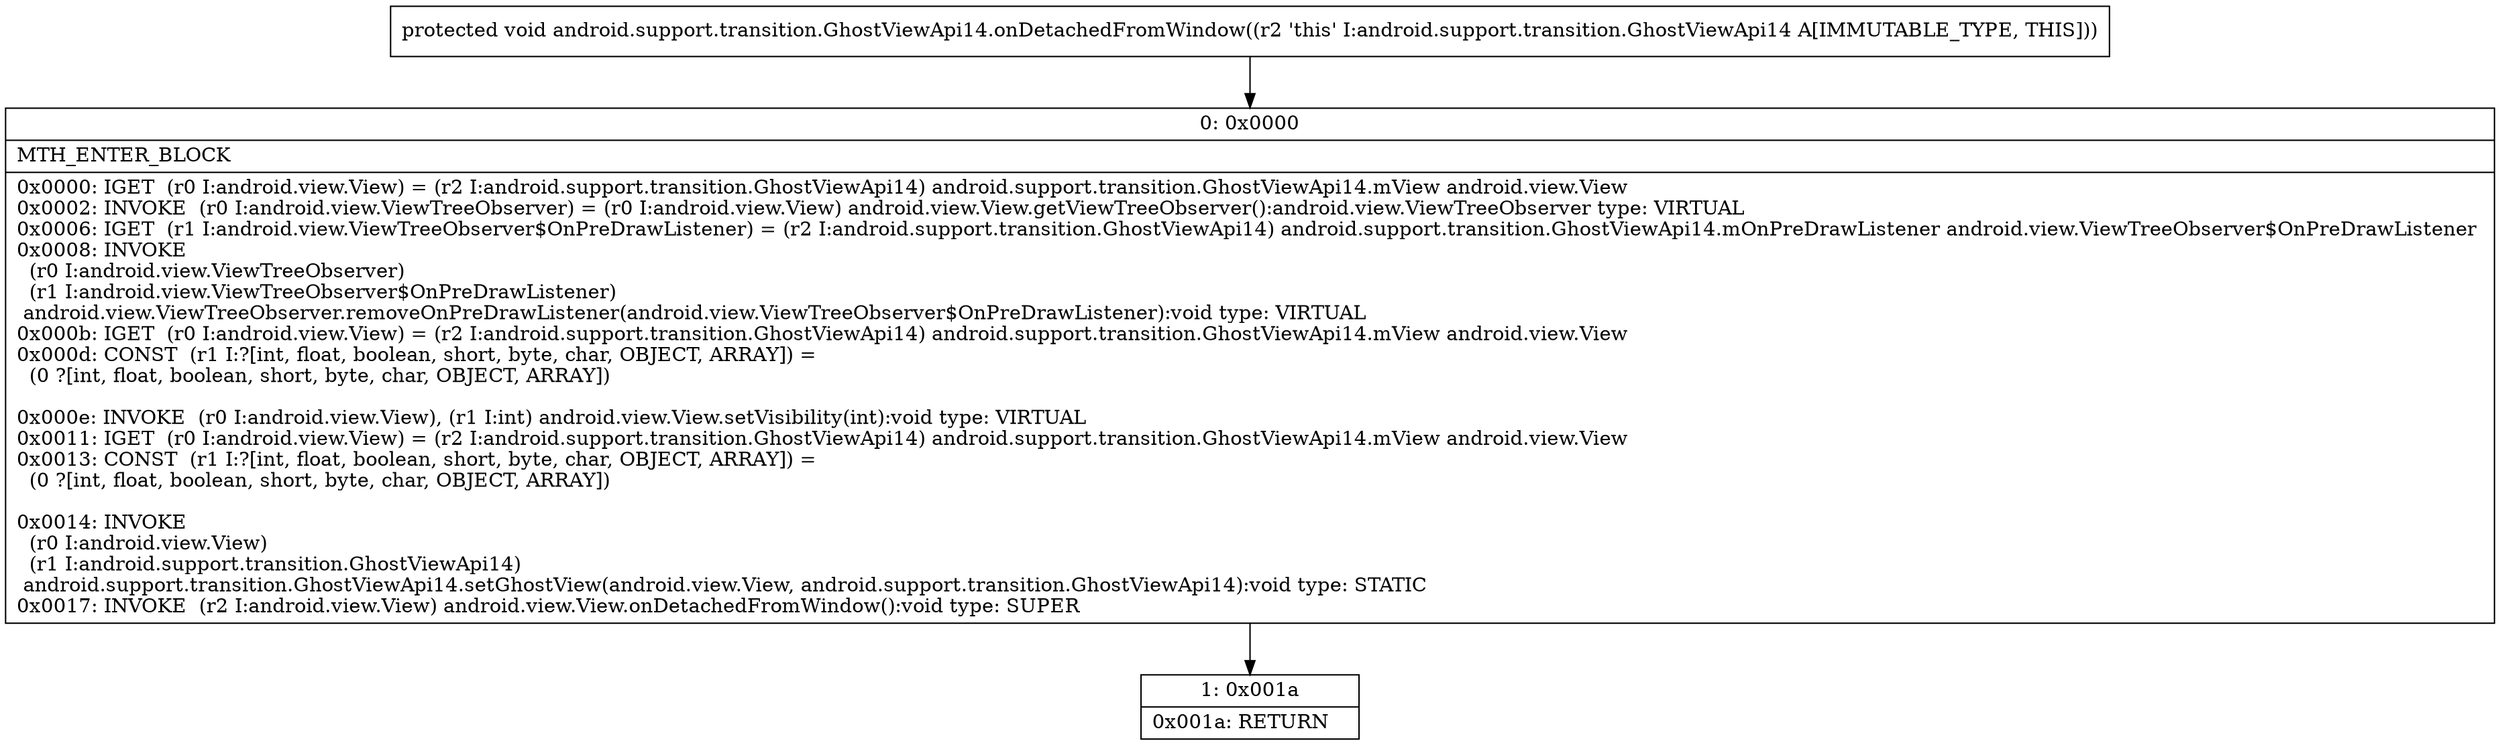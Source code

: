digraph "CFG forandroid.support.transition.GhostViewApi14.onDetachedFromWindow()V" {
Node_0 [shape=record,label="{0\:\ 0x0000|MTH_ENTER_BLOCK\l|0x0000: IGET  (r0 I:android.view.View) = (r2 I:android.support.transition.GhostViewApi14) android.support.transition.GhostViewApi14.mView android.view.View \l0x0002: INVOKE  (r0 I:android.view.ViewTreeObserver) = (r0 I:android.view.View) android.view.View.getViewTreeObserver():android.view.ViewTreeObserver type: VIRTUAL \l0x0006: IGET  (r1 I:android.view.ViewTreeObserver$OnPreDrawListener) = (r2 I:android.support.transition.GhostViewApi14) android.support.transition.GhostViewApi14.mOnPreDrawListener android.view.ViewTreeObserver$OnPreDrawListener \l0x0008: INVOKE  \l  (r0 I:android.view.ViewTreeObserver)\l  (r1 I:android.view.ViewTreeObserver$OnPreDrawListener)\l android.view.ViewTreeObserver.removeOnPreDrawListener(android.view.ViewTreeObserver$OnPreDrawListener):void type: VIRTUAL \l0x000b: IGET  (r0 I:android.view.View) = (r2 I:android.support.transition.GhostViewApi14) android.support.transition.GhostViewApi14.mView android.view.View \l0x000d: CONST  (r1 I:?[int, float, boolean, short, byte, char, OBJECT, ARRAY]) = \l  (0 ?[int, float, boolean, short, byte, char, OBJECT, ARRAY])\l \l0x000e: INVOKE  (r0 I:android.view.View), (r1 I:int) android.view.View.setVisibility(int):void type: VIRTUAL \l0x0011: IGET  (r0 I:android.view.View) = (r2 I:android.support.transition.GhostViewApi14) android.support.transition.GhostViewApi14.mView android.view.View \l0x0013: CONST  (r1 I:?[int, float, boolean, short, byte, char, OBJECT, ARRAY]) = \l  (0 ?[int, float, boolean, short, byte, char, OBJECT, ARRAY])\l \l0x0014: INVOKE  \l  (r0 I:android.view.View)\l  (r1 I:android.support.transition.GhostViewApi14)\l android.support.transition.GhostViewApi14.setGhostView(android.view.View, android.support.transition.GhostViewApi14):void type: STATIC \l0x0017: INVOKE  (r2 I:android.view.View) android.view.View.onDetachedFromWindow():void type: SUPER \l}"];
Node_1 [shape=record,label="{1\:\ 0x001a|0x001a: RETURN   \l}"];
MethodNode[shape=record,label="{protected void android.support.transition.GhostViewApi14.onDetachedFromWindow((r2 'this' I:android.support.transition.GhostViewApi14 A[IMMUTABLE_TYPE, THIS])) }"];
MethodNode -> Node_0;
Node_0 -> Node_1;
}

